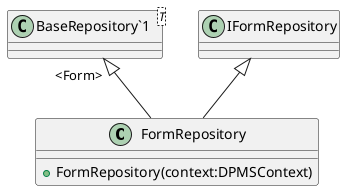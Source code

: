 @startuml
class FormRepository {
    + FormRepository(context:DPMSContext)
}
class "BaseRepository`1"<T> {
}
"BaseRepository`1" "<Form>" <|-- FormRepository
IFormRepository <|-- FormRepository
@enduml
